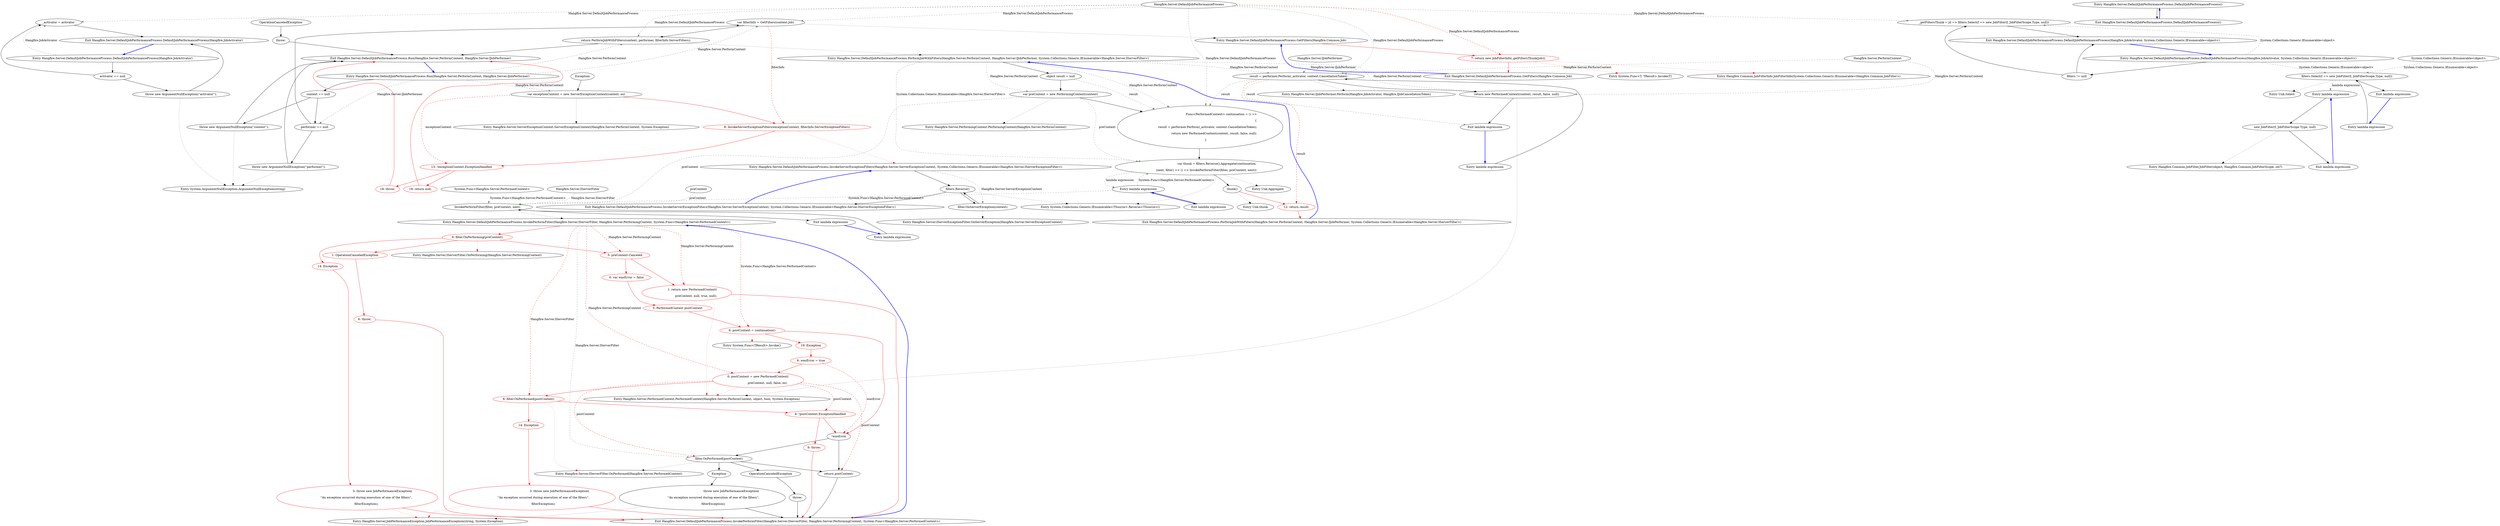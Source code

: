 digraph  {
n101 [label="Hangfire.Server.DefaultJobPerformanceProcess", span=""];
n102 [label="System.Collections.Generic.IEnumerable<object>", span=""];
n103 [label="Hangfire.Server.PerformContext", span=""];
n104 [label="Hangfire.Server.IJobPerformer", span=""];
n105 [label=preContext, span=""];
n106 [label="System.Func<Hangfire.Server.PerformedContext>", span=""];
n107 [label="Hangfire.Server.IServerFilter", span=""];
n0 [cluster="Hangfire.Server.DefaultJobPerformanceProcess.DefaultJobPerformanceProcess()", label="Entry Hangfire.Server.DefaultJobPerformanceProcess.DefaultJobPerformanceProcess()", span="31-31"];
n1 [cluster="Hangfire.Server.DefaultJobPerformanceProcess.DefaultJobPerformanceProcess()", label="Exit Hangfire.Server.DefaultJobPerformanceProcess.DefaultJobPerformanceProcess()", span="31-31"];
n2 [cluster="Hangfire.Server.DefaultJobPerformanceProcess.DefaultJobPerformanceProcess(Hangfire.JobActivator)", label="Entry Hangfire.Server.DefaultJobPerformanceProcess.DefaultJobPerformanceProcess(Hangfire.JobActivator)", span="36-36"];
n3 [cluster="Hangfire.Server.DefaultJobPerformanceProcess.DefaultJobPerformanceProcess(Hangfire.JobActivator)", label="activator == null", span="38-38"];
n5 [cluster="Hangfire.Server.DefaultJobPerformanceProcess.DefaultJobPerformanceProcess(Hangfire.JobActivator)", label="_activator = activator", span="39-39"];
n4 [cluster="Hangfire.Server.DefaultJobPerformanceProcess.DefaultJobPerformanceProcess(Hangfire.JobActivator)", label="throw new ArgumentNullException(''activator'');", span="38-38"];
n6 [cluster="Hangfire.Server.DefaultJobPerformanceProcess.DefaultJobPerformanceProcess(Hangfire.JobActivator)", label="Exit Hangfire.Server.DefaultJobPerformanceProcess.DefaultJobPerformanceProcess(Hangfire.JobActivator)", span="36-36"];
n7 [cluster="System.ArgumentNullException.ArgumentNullException(string)", label="Entry System.ArgumentNullException.ArgumentNullException(string)", span="0-0"];
n8 [cluster="Hangfire.Server.DefaultJobPerformanceProcess.DefaultJobPerformanceProcess(Hangfire.JobActivator, System.Collections.Generic.IEnumerable<object>)", label="Entry Hangfire.Server.DefaultJobPerformanceProcess.DefaultJobPerformanceProcess(Hangfire.JobActivator, System.Collections.Generic.IEnumerable<object>)", span="42-42"];
n9 [cluster="Hangfire.Server.DefaultJobPerformanceProcess.DefaultJobPerformanceProcess(Hangfire.JobActivator, System.Collections.Generic.IEnumerable<object>)", label="filters != null", span="45-45"];
n10 [cluster="Hangfire.Server.DefaultJobPerformanceProcess.DefaultJobPerformanceProcess(Hangfire.JobActivator, System.Collections.Generic.IEnumerable<object>)", label="_getFiltersThunk = jd => filters.Select(f => new JobFilter(f, JobFilterScope.Type, null))", span="47-47"];
n13 [cluster="lambda expression", label="filters.Select(f => new JobFilter(f, JobFilterScope.Type, null))", span="47-47"];
n11 [cluster="Hangfire.Server.DefaultJobPerformanceProcess.DefaultJobPerformanceProcess(Hangfire.JobActivator, System.Collections.Generic.IEnumerable<object>)", label="Exit Hangfire.Server.DefaultJobPerformanceProcess.DefaultJobPerformanceProcess(Hangfire.JobActivator, System.Collections.Generic.IEnumerable<object>)", span="42-42"];
n12 [cluster="lambda expression", label="Entry lambda expression", span="47-47"];
n14 [cluster="lambda expression", label="Exit lambda expression", span="47-47"];
n15 [cluster="Unk.Select", label="Entry Unk.Select", span=""];
n16 [cluster="lambda expression", label="Entry lambda expression", span="47-47"];
n17 [cluster="lambda expression", label="new JobFilter(f, JobFilterScope.Type, null)", span="47-47"];
n18 [cluster="lambda expression", label="Exit lambda expression", span="47-47"];
n19 [cluster="Hangfire.Common.JobFilter.JobFilter(object, Hangfire.Common.JobFilterScope, int?)", label="Entry Hangfire.Common.JobFilter.JobFilter(object, Hangfire.Common.JobFilterScope, int?)", span="38-38"];
n20 [cluster="Hangfire.Server.DefaultJobPerformanceProcess.Run(Hangfire.Server.PerformContext, Hangfire.Server.IJobPerformer)", label="Entry Hangfire.Server.DefaultJobPerformanceProcess.Run(Hangfire.Server.PerformContext, Hangfire.Server.IJobPerformer)", span="51-51"];
n21 [cluster="Hangfire.Server.DefaultJobPerformanceProcess.Run(Hangfire.Server.PerformContext, Hangfire.Server.IJobPerformer)", label="context == null", span="53-53"];
n23 [cluster="Hangfire.Server.DefaultJobPerformanceProcess.Run(Hangfire.Server.PerformContext, Hangfire.Server.IJobPerformer)", label="performer == null", span="54-54"];
n25 [cluster="Hangfire.Server.DefaultJobPerformanceProcess.Run(Hangfire.Server.PerformContext, Hangfire.Server.IJobPerformer)", label="var filterInfo = GetFilters(context.Job)", span="56-56"];
n26 [cluster="Hangfire.Server.DefaultJobPerformanceProcess.Run(Hangfire.Server.PerformContext, Hangfire.Server.IJobPerformer)", label="return PerformJobWithFilters(context, performer, filterInfo.ServerFilters);", span="60-60"];
n30 [cluster="Hangfire.Server.DefaultJobPerformanceProcess.Run(Hangfire.Server.PerformContext, Hangfire.Server.IJobPerformer)", label="var exceptionContext = new ServerExceptionContext(context, ex)", span="68-68"];
n22 [cluster="Hangfire.Server.DefaultJobPerformanceProcess.Run(Hangfire.Server.PerformContext, Hangfire.Server.IJobPerformer)", label="throw new ArgumentNullException(''context'');", span="53-53"];
n24 [cluster="Hangfire.Server.DefaultJobPerformanceProcess.Run(Hangfire.Server.PerformContext, Hangfire.Server.IJobPerformer)", label="throw new ArgumentNullException(''performer'');", span="54-54"];
n36 [cluster="Hangfire.Server.DefaultJobPerformanceProcess.GetFilters(Hangfire.Common.Job)", label="Entry Hangfire.Server.DefaultJobPerformanceProcess.GetFilters(Hangfire.Common.Job)", span="80-80"];
n31 [cluster="Hangfire.Server.DefaultJobPerformanceProcess.Run(Hangfire.Server.PerformContext, Hangfire.Server.IJobPerformer)", color=red, community=0, label="8: InvokeServerExceptionFilters(exceptionContext, filterInfo.ServerExceptionFilters)", span="69-69"];
n27 [cluster="Hangfire.Server.DefaultJobPerformanceProcess.Run(Hangfire.Server.PerformContext, Hangfire.Server.IJobPerformer)", label=OperationCanceledException, span="62-62"];
n28 [cluster="Hangfire.Server.DefaultJobPerformanceProcess.Run(Hangfire.Server.PerformContext, Hangfire.Server.IJobPerformer)", label="throw;", span="64-64"];
n29 [cluster="Hangfire.Server.DefaultJobPerformanceProcess.Run(Hangfire.Server.PerformContext, Hangfire.Server.IJobPerformer)", label=Exception, span="66-66"];
n38 [cluster="Hangfire.Server.ServerExceptionContext.ServerExceptionContext(Hangfire.Server.PerformContext, System.Exception)", label="Entry Hangfire.Server.ServerExceptionContext.ServerExceptionContext(Hangfire.Server.PerformContext, System.Exception)", span="26-26"];
n32 [cluster="Hangfire.Server.DefaultJobPerformanceProcess.Run(Hangfire.Server.PerformContext, Hangfire.Server.IJobPerformer)", color=red, community=0, label="13: !exceptionContext.ExceptionHandled", span="71-71"];
n39 [cluster="Hangfire.Server.DefaultJobPerformanceProcess.InvokeServerExceptionFilters(Hangfire.Server.ServerExceptionContext, System.Collections.Generic.IEnumerable<Hangfire.Server.IServerExceptionFilter>)", label="Entry Hangfire.Server.DefaultJobPerformanceProcess.InvokeServerExceptionFilters(Hangfire.Server.ServerExceptionContext, System.Collections.Generic.IEnumerable<Hangfire.Server.IServerExceptionFilter>)", span="183-183"];
n33 [cluster="Hangfire.Server.DefaultJobPerformanceProcess.Run(Hangfire.Server.PerformContext, Hangfire.Server.IJobPerformer)", color=red, community=0, label="18: throw;", span="73-73"];
n34 [cluster="Hangfire.Server.DefaultJobPerformanceProcess.Run(Hangfire.Server.PerformContext, Hangfire.Server.IJobPerformer)", color=red, community=0, label="18: return null;", span="77-77"];
n35 [cluster="Hangfire.Server.DefaultJobPerformanceProcess.Run(Hangfire.Server.PerformContext, Hangfire.Server.IJobPerformer)", label="Exit Hangfire.Server.DefaultJobPerformanceProcess.Run(Hangfire.Server.PerformContext, Hangfire.Server.IJobPerformer)", span="51-51"];
n37 [cluster="Hangfire.Server.DefaultJobPerformanceProcess.PerformJobWithFilters(Hangfire.Server.PerformContext, Hangfire.Server.IJobPerformer, System.Collections.Generic.IEnumerable<Hangfire.Server.IServerFilter>)", label="Entry Hangfire.Server.DefaultJobPerformanceProcess.PerformJobWithFilters(Hangfire.Server.PerformContext, Hangfire.Server.IJobPerformer, System.Collections.Generic.IEnumerable<Hangfire.Server.IServerFilter>)", span="85-85"];
n40 [cluster="Hangfire.Server.DefaultJobPerformanceProcess.GetFilters(Hangfire.Common.Job)", color=red, community=0, label="7: return new JobFilterInfo(_getFiltersThunk(job));", span="82-82"];
n41 [cluster="Hangfire.Server.DefaultJobPerformanceProcess.GetFilters(Hangfire.Common.Job)", label="Exit Hangfire.Server.DefaultJobPerformanceProcess.GetFilters(Hangfire.Common.Job)", span="80-80"];
n42 [cluster="Hangfire.Common.JobFilterInfo.JobFilterInfo(System.Collections.Generic.IEnumerable<Hangfire.Common.JobFilter>)", label="Entry Hangfire.Common.JobFilterInfo.JobFilterInfo(System.Collections.Generic.IEnumerable<Hangfire.Common.JobFilter>)", span="40-40"];
n43 [cluster="System.Func<T, TResult>.Invoke(T)", label="Entry System.Func<T, TResult>.Invoke(T)", span="0-0"];
n44 [cluster="Hangfire.Server.DefaultJobPerformanceProcess.PerformJobWithFilters(Hangfire.Server.PerformContext, Hangfire.Server.IJobPerformer, System.Collections.Generic.IEnumerable<Hangfire.Server.IServerFilter>)", label="object result = null", span="90-90"];
n45 [cluster="Hangfire.Server.DefaultJobPerformanceProcess.PerformJobWithFilters(Hangfire.Server.PerformContext, Hangfire.Server.IJobPerformer, System.Collections.Generic.IEnumerable<Hangfire.Server.IServerFilter>)", label="var preContext = new PerformingContext(context)", span="92-92"];
n46 [cluster="Hangfire.Server.DefaultJobPerformanceProcess.PerformJobWithFilters(Hangfire.Server.PerformContext, Hangfire.Server.IJobPerformer, System.Collections.Generic.IEnumerable<Hangfire.Server.IServerFilter>)", label="Func<PerformedContext> continuation = () =>\r\n            {\r\n                result = performer.Perform(_activator, context.CancellationToken);\r\n                return new PerformedContext(context, result, false, null);\r\n            }", span="93-97"];
n56 [cluster="lambda expression", label="result = performer.Perform(_activator, context.CancellationToken)", span="95-95"];
n57 [cluster="lambda expression", label="return new PerformedContext(context, result, false, null);", span="96-96"];
n47 [cluster="Hangfire.Server.DefaultJobPerformanceProcess.PerformJobWithFilters(Hangfire.Server.PerformContext, Hangfire.Server.IJobPerformer, System.Collections.Generic.IEnumerable<Hangfire.Server.IServerFilter>)", label="var thunk = filters.Reverse().Aggregate(continuation,\r\n                (next, filter) => () => InvokePerformFilter(filter, preContext, next))", span="99-100"];
n51 [cluster="Hangfire.Server.PerformingContext.PerformingContext(Hangfire.Server.PerformContext)", label="Entry Hangfire.Server.PerformingContext.PerformingContext(Hangfire.Server.PerformContext)", span="24-24"];
n64 [cluster="lambda expression", label="InvokePerformFilter(filter, preContext, next)", span="100-100"];
n48 [cluster="Hangfire.Server.DefaultJobPerformanceProcess.PerformJobWithFilters(Hangfire.Server.PerformContext, Hangfire.Server.IJobPerformer, System.Collections.Generic.IEnumerable<Hangfire.Server.IServerFilter>)", label="thunk()", span="102-102"];
n52 [cluster="System.Collections.Generic.IEnumerable<TSource>.Reverse<TSource>()", label="Entry System.Collections.Generic.IEnumerable<TSource>.Reverse<TSource>()", span="0-0"];
n53 [cluster="Unk.Aggregate", label="Entry Unk.Aggregate", span=""];
n61 [cluster="lambda expression", label="Entry lambda expression", span="100-100"];
n49 [cluster="Hangfire.Server.DefaultJobPerformanceProcess.PerformJobWithFilters(Hangfire.Server.PerformContext, Hangfire.Server.IJobPerformer, System.Collections.Generic.IEnumerable<Hangfire.Server.IServerFilter>)", color=red, community=0, label="12: return result;", span="104-104"];
n54 [cluster="Unk.thunk", label="Entry Unk.thunk", span=""];
n50 [cluster="Hangfire.Server.DefaultJobPerformanceProcess.PerformJobWithFilters(Hangfire.Server.PerformContext, Hangfire.Server.IJobPerformer, System.Collections.Generic.IEnumerable<Hangfire.Server.IServerFilter>)", label="Exit Hangfire.Server.DefaultJobPerformanceProcess.PerformJobWithFilters(Hangfire.Server.PerformContext, Hangfire.Server.IJobPerformer, System.Collections.Generic.IEnumerable<Hangfire.Server.IServerFilter>)", span="85-85"];
n55 [cluster="lambda expression", label="Entry lambda expression", span="93-97"];
n59 [cluster="Hangfire.Server.IJobPerformer.Perform(Hangfire.JobActivator, Hangfire.IJobCancellationToken)", label="Entry Hangfire.Server.IJobPerformer.Perform(Hangfire.JobActivator, Hangfire.IJobCancellationToken)", span="20-20"];
n58 [cluster="lambda expression", label="Exit lambda expression", span="93-97"];
n60 [cluster="Hangfire.Server.PerformedContext.PerformedContext(Hangfire.Server.PerformContext, object, bool, System.Exception)", label="Entry Hangfire.Server.PerformedContext.PerformedContext(Hangfire.Server.PerformContext, object, bool, System.Exception)", span="26-26"];
n62 [cluster="lambda expression", label="Exit lambda expression", span="100-100"];
n63 [cluster="lambda expression", label="Entry lambda expression", span="100-100"];
n65 [cluster="lambda expression", label="Exit lambda expression", span="100-100"];
n66 [cluster="Hangfire.Server.DefaultJobPerformanceProcess.InvokePerformFilter(Hangfire.Server.IServerFilter, Hangfire.Server.PerformingContext, System.Func<Hangfire.Server.PerformedContext>)", label="Entry Hangfire.Server.DefaultJobPerformanceProcess.InvokePerformFilter(Hangfire.Server.IServerFilter, Hangfire.Server.PerformingContext, System.Func<Hangfire.Server.PerformedContext>)", span="107-107"];
n67 [cluster="Hangfire.Server.DefaultJobPerformanceProcess.InvokePerformFilter(Hangfire.Server.IServerFilter, Hangfire.Server.PerformingContext, System.Func<Hangfire.Server.PerformedContext>)", color=red, community=0, label="6: filter.OnPerforming(preContext)", span="114-114"];
n72 [cluster="Hangfire.Server.DefaultJobPerformanceProcess.InvokePerformFilter(Hangfire.Server.IServerFilter, Hangfire.Server.PerformingContext, System.Func<Hangfire.Server.PerformedContext>)", color=red, community=0, label="5: preContext.Canceled", span="127-127"];
n73 [cluster="Hangfire.Server.DefaultJobPerformanceProcess.InvokePerformFilter(Hangfire.Server.IServerFilter, Hangfire.Server.PerformingContext, System.Func<Hangfire.Server.PerformedContext>)", color=red, community=0, label="1: return new PerformedContext(\r\n                    preContext, null, true, null);", span="129-130"];
n76 [cluster="Hangfire.Server.DefaultJobPerformanceProcess.InvokePerformFilter(Hangfire.Server.IServerFilter, Hangfire.Server.PerformingContext, System.Func<Hangfire.Server.PerformedContext>)", color=red, community=0, label="6: postContext = continuation()", span="137-137"];
n79 [cluster="Hangfire.Server.DefaultJobPerformanceProcess.InvokePerformFilter(Hangfire.Server.IServerFilter, Hangfire.Server.PerformingContext, System.Func<Hangfire.Server.PerformedContext>)", color=red, community=0, label="0: postContext = new PerformedContext(\r\n                    preContext, null, false, ex)", span="142-143"];
n80 [cluster="Hangfire.Server.DefaultJobPerformanceProcess.InvokePerformFilter(Hangfire.Server.IServerFilter, Hangfire.Server.PerformingContext, System.Func<Hangfire.Server.PerformedContext>)", color=red, community=0, label="6: filter.OnPerformed(postContext)", span="147-147"];
n86 [cluster="Hangfire.Server.DefaultJobPerformanceProcess.InvokePerformFilter(Hangfire.Server.IServerFilter, Hangfire.Server.PerformingContext, System.Func<Hangfire.Server.PerformedContext>)", label="filter.OnPerformed(postContext)", span="166-166"];
n68 [cluster="Hangfire.Server.DefaultJobPerformanceProcess.InvokePerformFilter(Hangfire.Server.IServerFilter, Hangfire.Server.PerformingContext, System.Func<Hangfire.Server.PerformedContext>)", color=red, community=0, label="1: OperationCanceledException", span="116-116"];
n70 [cluster="Hangfire.Server.DefaultJobPerformanceProcess.InvokePerformFilter(Hangfire.Server.IServerFilter, Hangfire.Server.PerformingContext, System.Func<Hangfire.Server.PerformedContext>)", color=red, community=0, label="14: Exception", span="120-120"];
n93 [cluster="Hangfire.Server.IServerFilter.OnPerforming(Hangfire.Server.PerformingContext)", label="Entry Hangfire.Server.IServerFilter.OnPerforming(Hangfire.Server.PerformingContext)", span="27-27"];
n69 [cluster="Hangfire.Server.DefaultJobPerformanceProcess.InvokePerformFilter(Hangfire.Server.IServerFilter, Hangfire.Server.PerformingContext, System.Func<Hangfire.Server.PerformedContext>)", color=red, community=0, label="6: throw;", span="118-118"];
n71 [cluster="Hangfire.Server.DefaultJobPerformanceProcess.InvokePerformFilter(Hangfire.Server.IServerFilter, Hangfire.Server.PerformingContext, System.Func<Hangfire.Server.PerformedContext>)", color=red, community=0, label="3: throw new JobPerformanceException(\r\n                    ''An exception occurred during execution of one of the filters'',\r\n                    filterException);", span="122-124"];
n74 [cluster="Hangfire.Server.DefaultJobPerformanceProcess.InvokePerformFilter(Hangfire.Server.IServerFilter, Hangfire.Server.PerformingContext, System.Func<Hangfire.Server.PerformedContext>)", color=red, community=0, label="0: var wasError = false", span="133-133"];
n75 [cluster="Hangfire.Server.DefaultJobPerformanceProcess.InvokePerformFilter(Hangfire.Server.IServerFilter, Hangfire.Server.PerformingContext, System.Func<Hangfire.Server.PerformedContext>)", color=red, community=0, label="5: PerformedContext postContext", span="134-134"];
n77 [cluster="Hangfire.Server.DefaultJobPerformanceProcess.InvokePerformFilter(Hangfire.Server.IServerFilter, Hangfire.Server.PerformingContext, System.Func<Hangfire.Server.PerformedContext>)", color=red, community=0, label="19: Exception", span="139-139"];
n85 [cluster="Hangfire.Server.DefaultJobPerformanceProcess.InvokePerformFilter(Hangfire.Server.IServerFilter, Hangfire.Server.PerformingContext, System.Func<Hangfire.Server.PerformedContext>)", label="!wasError", span="162-162"];
n95 [cluster="System.Func<TResult>.Invoke()", label="Entry System.Func<TResult>.Invoke()", span="0-0"];
n78 [cluster="Hangfire.Server.DefaultJobPerformanceProcess.InvokePerformFilter(Hangfire.Server.IServerFilter, Hangfire.Server.PerformingContext, System.Func<Hangfire.Server.PerformedContext>)", color=red, community=0, label="6: wasError = true", span="141-141"];
n83 [cluster="Hangfire.Server.DefaultJobPerformanceProcess.InvokePerformFilter(Hangfire.Server.IServerFilter, Hangfire.Server.PerformingContext, System.Func<Hangfire.Server.PerformedContext>)", color=red, community=0, label="6: !postContext.ExceptionHandled", span="156-156"];
n91 [cluster="Hangfire.Server.DefaultJobPerformanceProcess.InvokePerformFilter(Hangfire.Server.IServerFilter, Hangfire.Server.PerformingContext, System.Func<Hangfire.Server.PerformedContext>)", label="return postContext;", span="180-180"];
n81 [cluster="Hangfire.Server.DefaultJobPerformanceProcess.InvokePerformFilter(Hangfire.Server.IServerFilter, Hangfire.Server.PerformingContext, System.Func<Hangfire.Server.PerformedContext>)", color=red, community=0, label="14: Exception", span="149-149"];
n96 [cluster="Hangfire.Server.IServerFilter.OnPerformed(Hangfire.Server.PerformedContext)", label="Entry Hangfire.Server.IServerFilter.OnPerformed(Hangfire.Server.PerformedContext)", span="33-33"];
n82 [cluster="Hangfire.Server.DefaultJobPerformanceProcess.InvokePerformFilter(Hangfire.Server.IServerFilter, Hangfire.Server.PerformingContext, System.Func<Hangfire.Server.PerformedContext>)", color=red, community=0, label="3: throw new JobPerformanceException(\r\n                        ''An exception occurred during execution of one of the filters'',\r\n                        filterException);", span="151-153"];
n84 [cluster="Hangfire.Server.DefaultJobPerformanceProcess.InvokePerformFilter(Hangfire.Server.IServerFilter, Hangfire.Server.PerformingContext, System.Func<Hangfire.Server.PerformedContext>)", color=red, community=0, label="6: throw;", span="158-158"];
n87 [cluster="Hangfire.Server.DefaultJobPerformanceProcess.InvokePerformFilter(Hangfire.Server.IServerFilter, Hangfire.Server.PerformingContext, System.Func<Hangfire.Server.PerformedContext>)", label=OperationCanceledException, span="168-168"];
n89 [cluster="Hangfire.Server.DefaultJobPerformanceProcess.InvokePerformFilter(Hangfire.Server.IServerFilter, Hangfire.Server.PerformingContext, System.Func<Hangfire.Server.PerformedContext>)", label=Exception, span="172-172"];
n88 [cluster="Hangfire.Server.DefaultJobPerformanceProcess.InvokePerformFilter(Hangfire.Server.IServerFilter, Hangfire.Server.PerformingContext, System.Func<Hangfire.Server.PerformedContext>)", label="throw;", span="170-170"];
n90 [cluster="Hangfire.Server.DefaultJobPerformanceProcess.InvokePerformFilter(Hangfire.Server.IServerFilter, Hangfire.Server.PerformingContext, System.Func<Hangfire.Server.PerformedContext>)", label="throw new JobPerformanceException(\r\n                        ''An exception occurred during execution of one of the filters'',\r\n                        filterException);", span="174-176"];
n92 [cluster="Hangfire.Server.DefaultJobPerformanceProcess.InvokePerformFilter(Hangfire.Server.IServerFilter, Hangfire.Server.PerformingContext, System.Func<Hangfire.Server.PerformedContext>)", label="Exit Hangfire.Server.DefaultJobPerformanceProcess.InvokePerformFilter(Hangfire.Server.IServerFilter, Hangfire.Server.PerformingContext, System.Func<Hangfire.Server.PerformedContext>)", span="107-107"];
n94 [cluster="Hangfire.Server.JobPerformanceException.JobPerformanceException(string, System.Exception)", label="Entry Hangfire.Server.JobPerformanceException.JobPerformanceException(string, System.Exception)", span="22-22"];
n97 [cluster="Hangfire.Server.DefaultJobPerformanceProcess.InvokeServerExceptionFilters(Hangfire.Server.ServerExceptionContext, System.Collections.Generic.IEnumerable<Hangfire.Server.IServerExceptionFilter>)", label="filters.Reverse()", span="187-187"];
n98 [cluster="Hangfire.Server.DefaultJobPerformanceProcess.InvokeServerExceptionFilters(Hangfire.Server.ServerExceptionContext, System.Collections.Generic.IEnumerable<Hangfire.Server.IServerExceptionFilter>)", label="filter.OnServerException(context)", span="189-189"];
n99 [cluster="Hangfire.Server.DefaultJobPerformanceProcess.InvokeServerExceptionFilters(Hangfire.Server.ServerExceptionContext, System.Collections.Generic.IEnumerable<Hangfire.Server.IServerExceptionFilter>)", label="Exit Hangfire.Server.DefaultJobPerformanceProcess.InvokeServerExceptionFilters(Hangfire.Server.ServerExceptionContext, System.Collections.Generic.IEnumerable<Hangfire.Server.IServerExceptionFilter>)", span="183-183"];
n100 [cluster="Hangfire.Server.IServerExceptionFilter.OnServerException(Hangfire.Server.ServerExceptionContext)", label="Entry Hangfire.Server.IServerExceptionFilter.OnServerException(Hangfire.Server.ServerExceptionContext)", span="27-27"];
n101 -> n5  [color=darkseagreen4, key=1, label="Hangfire.Server.DefaultJobPerformanceProcess", style=dashed];
n101 -> n10  [color=darkseagreen4, key=1, label="Hangfire.Server.DefaultJobPerformanceProcess", style=dashed];
n101 -> n25  [color=darkseagreen4, key=1, label="Hangfire.Server.DefaultJobPerformanceProcess", style=dashed];
n101 -> n26  [color=darkseagreen4, key=1, label="Hangfire.Server.DefaultJobPerformanceProcess", style=dashed];
n101 -> n40  [color=red, key=1, label="Hangfire.Server.DefaultJobPerformanceProcess", style=dashed];
n101 -> n46  [color=darkseagreen4, key=1, label="Hangfire.Server.DefaultJobPerformanceProcess", style=dashed];
n101 -> n56  [color=darkseagreen4, key=1, label="Hangfire.Server.DefaultJobPerformanceProcess", style=dashed];
n102 -> n13  [color=darkseagreen4, key=1, label="System.Collections.Generic.IEnumerable<object>", style=dashed];
n103 -> n56  [color=darkseagreen4, key=1, label="Hangfire.Server.PerformContext", style=dashed];
n103 -> n57  [color=darkseagreen4, key=1, label="Hangfire.Server.PerformContext", style=dashed];
n104 -> n56  [color=darkseagreen4, key=1, label="Hangfire.Server.IJobPerformer", style=dashed];
n105 -> n64  [color=darkseagreen4, key=1, label=preContext, style=dashed];
n106 -> n64  [color=darkseagreen4, key=1, label="System.Func<Hangfire.Server.PerformedContext>", style=dashed];
n107 -> n64  [color=darkseagreen4, key=1, label="Hangfire.Server.IServerFilter", style=dashed];
n0 -> n1  [key=0, style=solid];
n1 -> n0  [color=blue, key=0, style=bold];
n2 -> n3  [key=0, style=solid];
n2 -> n5  [color=darkseagreen4, key=1, label="Hangfire.JobActivator", style=dashed];
n3 -> n4  [key=0, style=solid];
n3 -> n5  [key=0, style=solid];
n5 -> n6  [key=0, style=solid];
n4 -> n6  [key=0, style=solid];
n4 -> n7  [key=2, style=dotted];
n6 -> n2  [color=blue, key=0, style=bold];
n8 -> n9  [key=0, style=solid];
n8 -> n10  [color=darkseagreen4, key=1, label="System.Collections.Generic.IEnumerable<object>", style=dashed];
n8 -> n13  [color=darkseagreen4, key=1, label="System.Collections.Generic.IEnumerable<object>", style=dashed];
n9 -> n10  [key=0, style=solid];
n9 -> n11  [key=0, style=solid];
n10 -> n11  [key=0, style=solid];
n13 -> n14  [key=0, style=solid];
n13 -> n15  [key=2, style=dotted];
n13 -> n16  [color=darkseagreen4, key=1, label="lambda expression", style=dashed];
n11 -> n8  [color=blue, key=0, style=bold];
n12 -> n13  [key=0, style=solid];
n14 -> n12  [color=blue, key=0, style=bold];
n16 -> n17  [key=0, style=solid];
n17 -> n18  [key=0, style=solid];
n17 -> n19  [key=2, style=dotted];
n18 -> n16  [color=blue, key=0, style=bold];
n20 -> n21  [key=0, style=solid];
n20 -> n23  [color=darkseagreen4, key=1, label="Hangfire.Server.IJobPerformer", style=dashed];
n20 -> n25  [color=darkseagreen4, key=1, label="Hangfire.Server.PerformContext", style=dashed];
n20 -> n26  [color=darkseagreen4, key=1, label="Hangfire.Server.PerformContext", style=dashed];
n20 -> n30  [color=darkseagreen4, key=1, label="Hangfire.Server.PerformContext", style=dashed];
n21 -> n22  [key=0, style=solid];
n21 -> n23  [key=0, style=solid];
n23 -> n24  [key=0, style=solid];
n23 -> n25  [key=0, style=solid];
n25 -> n26  [key=0, style=solid];
n25 -> n36  [key=2, style=dotted];
n25 -> n31  [color=red, key=1, label=filterInfo, style=dashed];
n26 -> n35  [key=0, style=solid];
n26 -> n37  [key=2, style=dotted];
n30 -> n31  [color=red, key=0, style=solid];
n30 -> n38  [key=2, style=dotted];
n30 -> n32  [color=red, key=1, label=exceptionContext, style=dashed];
n22 -> n35  [key=0, style=solid];
n22 -> n7  [key=2, style=dotted];
n24 -> n35  [key=0, style=solid];
n24 -> n7  [key=2, style=dotted];
n36 -> n40  [color=red, key=0, style=solid];
n31 -> n32  [color=red, key=0, style=solid];
n31 -> n39  [color=red, key=2, style=dotted];
n27 -> n28  [key=0, style=solid];
n28 -> n35  [key=0, style=solid];
n29 -> n30  [key=0, style=solid];
n32 -> n33  [color=red, key=0, style=solid];
n32 -> n34  [color=red, key=0, style=solid];
n39 -> n97  [key=0, style=solid];
n39 -> n98  [color=darkseagreen4, key=1, label="Hangfire.Server.ServerExceptionContext", style=dashed];
n33 -> n35  [color=red, key=0, style=solid];
n34 -> n35  [color=red, key=0, style=solid];
n35 -> n20  [color=blue, key=0, style=bold];
n37 -> n44  [key=0, style=solid];
n37 -> n45  [color=darkseagreen4, key=1, label="Hangfire.Server.PerformContext", style=dashed];
n37 -> n46  [color=darkseagreen4, key=1, label="Hangfire.Server.PerformContext", style=dashed];
n37 -> n56  [color=darkseagreen4, key=1, label="Hangfire.Server.PerformContext", style=dashed];
n37 -> n57  [color=darkseagreen4, key=1, label="Hangfire.Server.PerformContext", style=dashed];
n37 -> n47  [color=darkseagreen4, key=1, label="System.Collections.Generic.IEnumerable<Hangfire.Server.IServerFilter>", style=dashed];
n40 -> n41  [color=red, key=0, style=solid];
n40 -> n42  [color=red, key=2, style=dotted];
n40 -> n43  [color=red, key=2, style=dotted];
n41 -> n36  [color=blue, key=0, style=bold];
n44 -> n45  [key=0, style=solid];
n44 -> n46  [color=darkseagreen4, key=1, label=result, style=dashed];
n45 -> n46  [key=0, style=solid];
n45 -> n51  [key=2, style=dotted];
n45 -> n47  [color=darkseagreen4, key=1, label=preContext, style=dashed];
n45 -> n64  [color=darkseagreen4, key=1, label=preContext, style=dashed];
n46 -> n47  [key=0, style=solid];
n56 -> n57  [key=0, style=solid];
n56 -> n59  [key=2, style=dotted];
n56 -> n46  [color=darkseagreen4, key=1, label=result, style=dashed];
n56 -> n49  [color=red, key=1, label=result, style=dashed];
n56 -> n58  [color=darkseagreen4, key=1, label=result, style=dashed];
n57 -> n58  [key=0, style=solid];
n57 -> n60  [key=2, style=dotted];
n47 -> n48  [key=0, style=solid];
n47 -> n52  [key=2, style=dotted];
n47 -> n53  [key=2, style=dotted];
n47 -> n61  [color=darkseagreen4, key=1, label="lambda expression", style=dashed];
n64 -> n65  [key=0, style=solid];
n64 -> n66  [key=2, style=dotted];
n48 -> n49  [color=red, key=0, style=solid];
n48 -> n54  [key=2, style=dotted];
n61 -> n62  [key=0, style=solid];
n61 -> n47  [color=darkseagreen4, key=1, label="System.Func<Hangfire.Server.PerformedContext>", style=dashed];
n61 -> n64  [color=darkseagreen4, key=1, label="System.Func<Hangfire.Server.PerformedContext>", style=dashed];
n49 -> n50  [color=red, key=0, style=solid];
n50 -> n37  [color=blue, key=0, style=bold];
n55 -> n56  [key=0, style=solid];
n58 -> n55  [color=blue, key=0, style=bold];
n62 -> n61  [color=blue, key=0, style=bold];
n63 -> n64  [key=0, style=solid];
n65 -> n63  [color=blue, key=0, style=bold];
n66 -> n67  [color=red, key=0, style=solid];
n66 -> n72  [color=red, key=1, label="Hangfire.Server.PerformingContext", style=dashed];
n66 -> n73  [color=red, key=1, label="Hangfire.Server.PerformingContext", style=dashed];
n66 -> n76  [color=red, key=1, label="System.Func<Hangfire.Server.PerformedContext>", style=dashed];
n66 -> n79  [color=red, key=1, label="Hangfire.Server.PerformingContext", style=dashed];
n66 -> n80  [color=red, key=1, label="Hangfire.Server.IServerFilter", style=dashed];
n66 -> n86  [color=darkseagreen4, key=1, label="Hangfire.Server.IServerFilter", style=dashed];
n67 -> n68  [color=red, key=0, style=solid];
n67 -> n70  [color=red, key=0, style=solid];
n67 -> n72  [color=red, key=0, style=solid];
n67 -> n93  [color=red, key=2, style=dotted];
n72 -> n73  [color=red, key=0, style=solid];
n72 -> n74  [color=red, key=0, style=solid];
n73 -> n92  [color=red, key=0, style=solid];
n73 -> n60  [color=red, key=2, style=dotted];
n76 -> n77  [color=red, key=0, style=solid];
n76 -> n85  [color=red, key=0, style=solid];
n76 -> n95  [color=red, key=2, style=dotted];
n79 -> n80  [color=red, key=0, style=solid];
n79 -> n60  [color=red, key=2, style=dotted];
n79 -> n83  [color=red, key=1, label=postContext, style=dashed];
n79 -> n86  [color=red, key=1, label=postContext, style=dashed];
n79 -> n91  [color=red, key=1, label=postContext, style=dashed];
n80 -> n81  [color=red, key=0, style=solid];
n80 -> n83  [color=red, key=0, style=solid];
n80 -> n96  [color=red, key=2, style=dotted];
n86 -> n87  [key=0, style=solid];
n86 -> n89  [key=0, style=solid];
n86 -> n91  [key=0, style=solid];
n86 -> n96  [key=2, style=dotted];
n68 -> n69  [color=red, key=0, style=solid];
n70 -> n71  [color=red, key=0, style=solid];
n69 -> n92  [color=red, key=0, style=solid];
n71 -> n92  [color=red, key=0, style=solid];
n71 -> n94  [color=red, key=2, style=dotted];
n74 -> n75  [color=red, key=0, style=solid];
n75 -> n76  [color=red, key=0, style=solid];
n77 -> n78  [color=red, key=0, style=solid];
n85 -> n86  [key=0, style=solid];
n85 -> n91  [key=0, style=solid];
n78 -> n79  [color=red, key=0, style=solid];
n78 -> n85  [color=red, key=1, label=wasError, style=dashed];
n83 -> n84  [color=red, key=0, style=solid];
n83 -> n85  [color=red, key=0, style=solid];
n91 -> n92  [key=0, style=solid];
n81 -> n82  [color=red, key=0, style=solid];
n82 -> n92  [color=red, key=0, style=solid];
n82 -> n94  [color=red, key=2, style=dotted];
n84 -> n92  [color=red, key=0, style=solid];
n87 -> n88  [key=0, style=solid];
n89 -> n90  [key=0, style=solid];
n88 -> n92  [key=0, style=solid];
n90 -> n92  [key=0, style=solid];
n90 -> n94  [key=2, style=dotted];
n92 -> n66  [color=blue, key=0, style=bold];
n97 -> n98  [key=0, style=solid];
n97 -> n99  [key=0, style=solid];
n97 -> n52  [key=2, style=dotted];
n98 -> n97  [key=0, style=solid];
n98 -> n100  [key=2, style=dotted];
n99 -> n39  [color=blue, key=0, style=bold];
}
